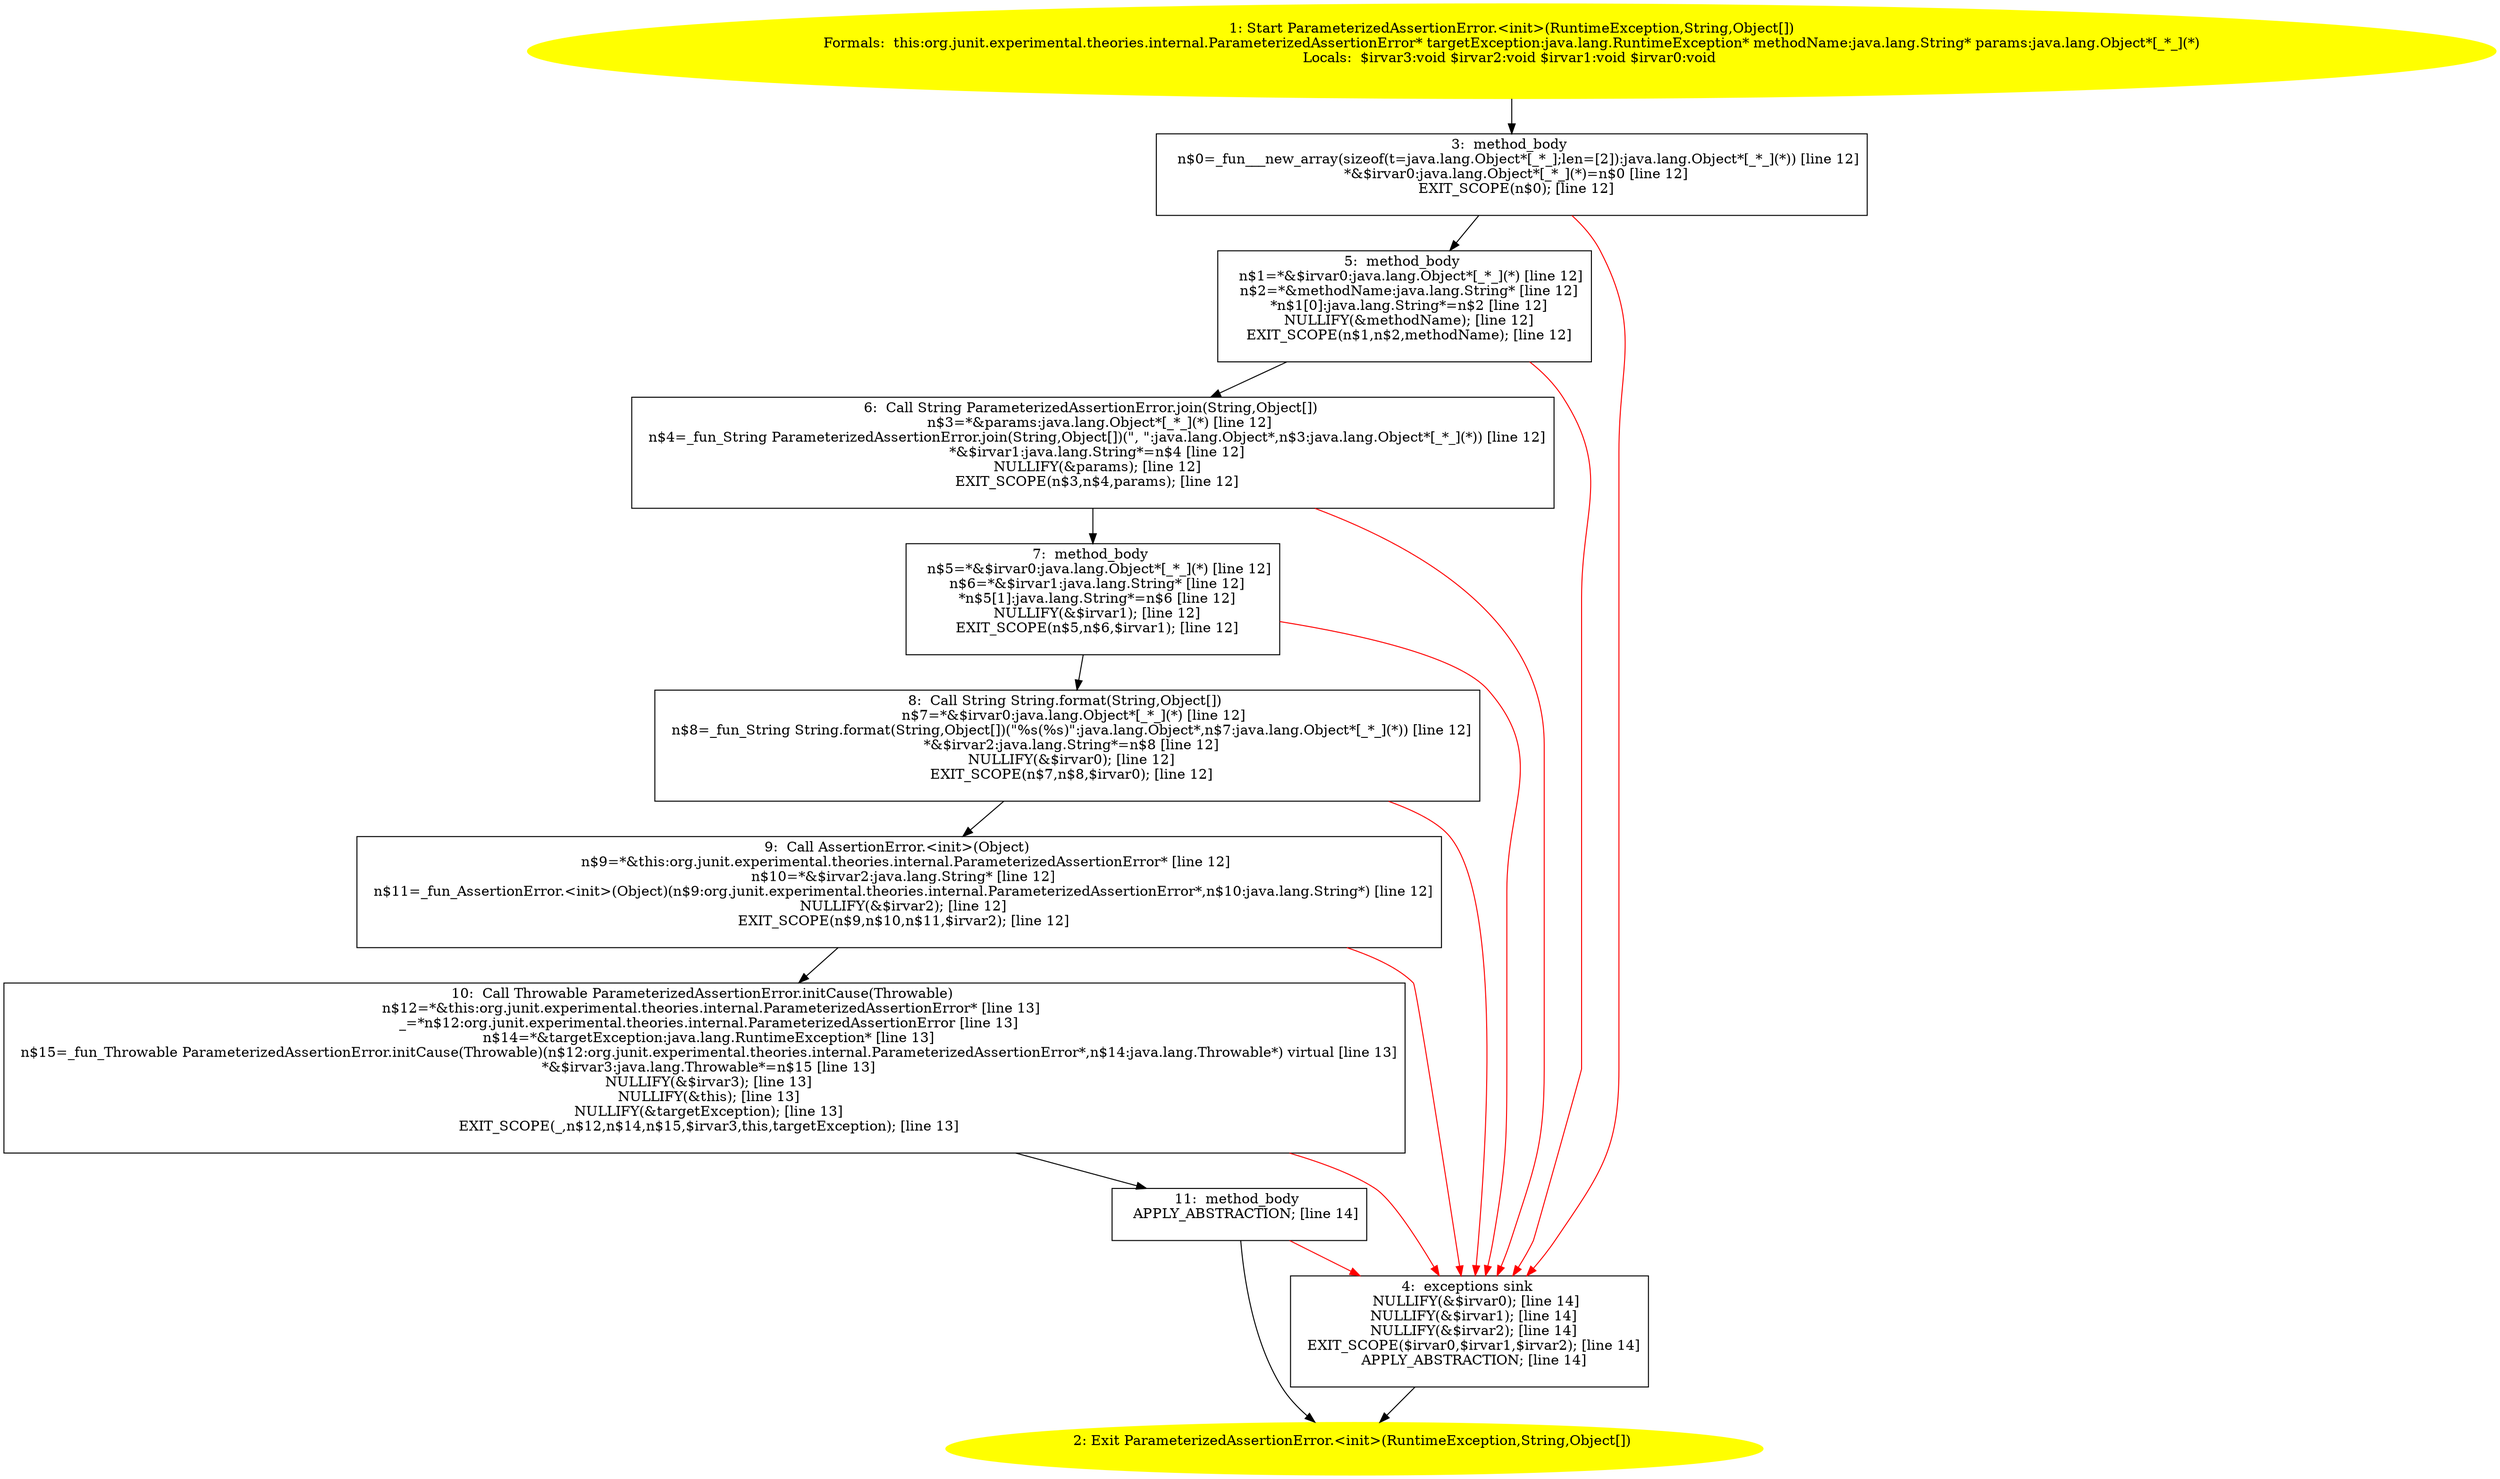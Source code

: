 /* @generated */
digraph cfg {
"org.junit.experimental.theories.internal.ParameterizedAssertionError.<init>(java.lang.RuntimeExcepti.8e0f1336f378f8944c9d64ee008d9d78_1" [label="1: Start ParameterizedAssertionError.<init>(RuntimeException,String,Object[])\nFormals:  this:org.junit.experimental.theories.internal.ParameterizedAssertionError* targetException:java.lang.RuntimeException* methodName:java.lang.String* params:java.lang.Object*[_*_](*)\nLocals:  $irvar3:void $irvar2:void $irvar1:void $irvar0:void \n  " color=yellow style=filled]
	

	 "org.junit.experimental.theories.internal.ParameterizedAssertionError.<init>(java.lang.RuntimeExcepti.8e0f1336f378f8944c9d64ee008d9d78_1" -> "org.junit.experimental.theories.internal.ParameterizedAssertionError.<init>(java.lang.RuntimeExcepti.8e0f1336f378f8944c9d64ee008d9d78_3" ;
"org.junit.experimental.theories.internal.ParameterizedAssertionError.<init>(java.lang.RuntimeExcepti.8e0f1336f378f8944c9d64ee008d9d78_2" [label="2: Exit ParameterizedAssertionError.<init>(RuntimeException,String,Object[]) \n  " color=yellow style=filled]
	

"org.junit.experimental.theories.internal.ParameterizedAssertionError.<init>(java.lang.RuntimeExcepti.8e0f1336f378f8944c9d64ee008d9d78_3" [label="3:  method_body \n   n$0=_fun___new_array(sizeof(t=java.lang.Object*[_*_];len=[2]):java.lang.Object*[_*_](*)) [line 12]\n  *&$irvar0:java.lang.Object*[_*_](*)=n$0 [line 12]\n  EXIT_SCOPE(n$0); [line 12]\n " shape="box"]
	

	 "org.junit.experimental.theories.internal.ParameterizedAssertionError.<init>(java.lang.RuntimeExcepti.8e0f1336f378f8944c9d64ee008d9d78_3" -> "org.junit.experimental.theories.internal.ParameterizedAssertionError.<init>(java.lang.RuntimeExcepti.8e0f1336f378f8944c9d64ee008d9d78_5" ;
	 "org.junit.experimental.theories.internal.ParameterizedAssertionError.<init>(java.lang.RuntimeExcepti.8e0f1336f378f8944c9d64ee008d9d78_3" -> "org.junit.experimental.theories.internal.ParameterizedAssertionError.<init>(java.lang.RuntimeExcepti.8e0f1336f378f8944c9d64ee008d9d78_4" [color="red" ];
"org.junit.experimental.theories.internal.ParameterizedAssertionError.<init>(java.lang.RuntimeExcepti.8e0f1336f378f8944c9d64ee008d9d78_4" [label="4:  exceptions sink \n   NULLIFY(&$irvar0); [line 14]\n  NULLIFY(&$irvar1); [line 14]\n  NULLIFY(&$irvar2); [line 14]\n  EXIT_SCOPE($irvar0,$irvar1,$irvar2); [line 14]\n  APPLY_ABSTRACTION; [line 14]\n " shape="box"]
	

	 "org.junit.experimental.theories.internal.ParameterizedAssertionError.<init>(java.lang.RuntimeExcepti.8e0f1336f378f8944c9d64ee008d9d78_4" -> "org.junit.experimental.theories.internal.ParameterizedAssertionError.<init>(java.lang.RuntimeExcepti.8e0f1336f378f8944c9d64ee008d9d78_2" ;
"org.junit.experimental.theories.internal.ParameterizedAssertionError.<init>(java.lang.RuntimeExcepti.8e0f1336f378f8944c9d64ee008d9d78_5" [label="5:  method_body \n   n$1=*&$irvar0:java.lang.Object*[_*_](*) [line 12]\n  n$2=*&methodName:java.lang.String* [line 12]\n  *n$1[0]:java.lang.String*=n$2 [line 12]\n  NULLIFY(&methodName); [line 12]\n  EXIT_SCOPE(n$1,n$2,methodName); [line 12]\n " shape="box"]
	

	 "org.junit.experimental.theories.internal.ParameterizedAssertionError.<init>(java.lang.RuntimeExcepti.8e0f1336f378f8944c9d64ee008d9d78_5" -> "org.junit.experimental.theories.internal.ParameterizedAssertionError.<init>(java.lang.RuntimeExcepti.8e0f1336f378f8944c9d64ee008d9d78_6" ;
	 "org.junit.experimental.theories.internal.ParameterizedAssertionError.<init>(java.lang.RuntimeExcepti.8e0f1336f378f8944c9d64ee008d9d78_5" -> "org.junit.experimental.theories.internal.ParameterizedAssertionError.<init>(java.lang.RuntimeExcepti.8e0f1336f378f8944c9d64ee008d9d78_4" [color="red" ];
"org.junit.experimental.theories.internal.ParameterizedAssertionError.<init>(java.lang.RuntimeExcepti.8e0f1336f378f8944c9d64ee008d9d78_6" [label="6:  Call String ParameterizedAssertionError.join(String,Object[]) \n   n$3=*&params:java.lang.Object*[_*_](*) [line 12]\n  n$4=_fun_String ParameterizedAssertionError.join(String,Object[])(\", \":java.lang.Object*,n$3:java.lang.Object*[_*_](*)) [line 12]\n  *&$irvar1:java.lang.String*=n$4 [line 12]\n  NULLIFY(&params); [line 12]\n  EXIT_SCOPE(n$3,n$4,params); [line 12]\n " shape="box"]
	

	 "org.junit.experimental.theories.internal.ParameterizedAssertionError.<init>(java.lang.RuntimeExcepti.8e0f1336f378f8944c9d64ee008d9d78_6" -> "org.junit.experimental.theories.internal.ParameterizedAssertionError.<init>(java.lang.RuntimeExcepti.8e0f1336f378f8944c9d64ee008d9d78_7" ;
	 "org.junit.experimental.theories.internal.ParameterizedAssertionError.<init>(java.lang.RuntimeExcepti.8e0f1336f378f8944c9d64ee008d9d78_6" -> "org.junit.experimental.theories.internal.ParameterizedAssertionError.<init>(java.lang.RuntimeExcepti.8e0f1336f378f8944c9d64ee008d9d78_4" [color="red" ];
"org.junit.experimental.theories.internal.ParameterizedAssertionError.<init>(java.lang.RuntimeExcepti.8e0f1336f378f8944c9d64ee008d9d78_7" [label="7:  method_body \n   n$5=*&$irvar0:java.lang.Object*[_*_](*) [line 12]\n  n$6=*&$irvar1:java.lang.String* [line 12]\n  *n$5[1]:java.lang.String*=n$6 [line 12]\n  NULLIFY(&$irvar1); [line 12]\n  EXIT_SCOPE(n$5,n$6,$irvar1); [line 12]\n " shape="box"]
	

	 "org.junit.experimental.theories.internal.ParameterizedAssertionError.<init>(java.lang.RuntimeExcepti.8e0f1336f378f8944c9d64ee008d9d78_7" -> "org.junit.experimental.theories.internal.ParameterizedAssertionError.<init>(java.lang.RuntimeExcepti.8e0f1336f378f8944c9d64ee008d9d78_8" ;
	 "org.junit.experimental.theories.internal.ParameterizedAssertionError.<init>(java.lang.RuntimeExcepti.8e0f1336f378f8944c9d64ee008d9d78_7" -> "org.junit.experimental.theories.internal.ParameterizedAssertionError.<init>(java.lang.RuntimeExcepti.8e0f1336f378f8944c9d64ee008d9d78_4" [color="red" ];
"org.junit.experimental.theories.internal.ParameterizedAssertionError.<init>(java.lang.RuntimeExcepti.8e0f1336f378f8944c9d64ee008d9d78_8" [label="8:  Call String String.format(String,Object[]) \n   n$7=*&$irvar0:java.lang.Object*[_*_](*) [line 12]\n  n$8=_fun_String String.format(String,Object[])(\"%s(%s)\":java.lang.Object*,n$7:java.lang.Object*[_*_](*)) [line 12]\n  *&$irvar2:java.lang.String*=n$8 [line 12]\n  NULLIFY(&$irvar0); [line 12]\n  EXIT_SCOPE(n$7,n$8,$irvar0); [line 12]\n " shape="box"]
	

	 "org.junit.experimental.theories.internal.ParameterizedAssertionError.<init>(java.lang.RuntimeExcepti.8e0f1336f378f8944c9d64ee008d9d78_8" -> "org.junit.experimental.theories.internal.ParameterizedAssertionError.<init>(java.lang.RuntimeExcepti.8e0f1336f378f8944c9d64ee008d9d78_9" ;
	 "org.junit.experimental.theories.internal.ParameterizedAssertionError.<init>(java.lang.RuntimeExcepti.8e0f1336f378f8944c9d64ee008d9d78_8" -> "org.junit.experimental.theories.internal.ParameterizedAssertionError.<init>(java.lang.RuntimeExcepti.8e0f1336f378f8944c9d64ee008d9d78_4" [color="red" ];
"org.junit.experimental.theories.internal.ParameterizedAssertionError.<init>(java.lang.RuntimeExcepti.8e0f1336f378f8944c9d64ee008d9d78_9" [label="9:  Call AssertionError.<init>(Object) \n   n$9=*&this:org.junit.experimental.theories.internal.ParameterizedAssertionError* [line 12]\n  n$10=*&$irvar2:java.lang.String* [line 12]\n  n$11=_fun_AssertionError.<init>(Object)(n$9:org.junit.experimental.theories.internal.ParameterizedAssertionError*,n$10:java.lang.String*) [line 12]\n  NULLIFY(&$irvar2); [line 12]\n  EXIT_SCOPE(n$9,n$10,n$11,$irvar2); [line 12]\n " shape="box"]
	

	 "org.junit.experimental.theories.internal.ParameterizedAssertionError.<init>(java.lang.RuntimeExcepti.8e0f1336f378f8944c9d64ee008d9d78_9" -> "org.junit.experimental.theories.internal.ParameterizedAssertionError.<init>(java.lang.RuntimeExcepti.8e0f1336f378f8944c9d64ee008d9d78_10" ;
	 "org.junit.experimental.theories.internal.ParameterizedAssertionError.<init>(java.lang.RuntimeExcepti.8e0f1336f378f8944c9d64ee008d9d78_9" -> "org.junit.experimental.theories.internal.ParameterizedAssertionError.<init>(java.lang.RuntimeExcepti.8e0f1336f378f8944c9d64ee008d9d78_4" [color="red" ];
"org.junit.experimental.theories.internal.ParameterizedAssertionError.<init>(java.lang.RuntimeExcepti.8e0f1336f378f8944c9d64ee008d9d78_10" [label="10:  Call Throwable ParameterizedAssertionError.initCause(Throwable) \n   n$12=*&this:org.junit.experimental.theories.internal.ParameterizedAssertionError* [line 13]\n  _=*n$12:org.junit.experimental.theories.internal.ParameterizedAssertionError [line 13]\n  n$14=*&targetException:java.lang.RuntimeException* [line 13]\n  n$15=_fun_Throwable ParameterizedAssertionError.initCause(Throwable)(n$12:org.junit.experimental.theories.internal.ParameterizedAssertionError*,n$14:java.lang.Throwable*) virtual [line 13]\n  *&$irvar3:java.lang.Throwable*=n$15 [line 13]\n  NULLIFY(&$irvar3); [line 13]\n  NULLIFY(&this); [line 13]\n  NULLIFY(&targetException); [line 13]\n  EXIT_SCOPE(_,n$12,n$14,n$15,$irvar3,this,targetException); [line 13]\n " shape="box"]
	

	 "org.junit.experimental.theories.internal.ParameterizedAssertionError.<init>(java.lang.RuntimeExcepti.8e0f1336f378f8944c9d64ee008d9d78_10" -> "org.junit.experimental.theories.internal.ParameterizedAssertionError.<init>(java.lang.RuntimeExcepti.8e0f1336f378f8944c9d64ee008d9d78_11" ;
	 "org.junit.experimental.theories.internal.ParameterizedAssertionError.<init>(java.lang.RuntimeExcepti.8e0f1336f378f8944c9d64ee008d9d78_10" -> "org.junit.experimental.theories.internal.ParameterizedAssertionError.<init>(java.lang.RuntimeExcepti.8e0f1336f378f8944c9d64ee008d9d78_4" [color="red" ];
"org.junit.experimental.theories.internal.ParameterizedAssertionError.<init>(java.lang.RuntimeExcepti.8e0f1336f378f8944c9d64ee008d9d78_11" [label="11:  method_body \n   APPLY_ABSTRACTION; [line 14]\n " shape="box"]
	

	 "org.junit.experimental.theories.internal.ParameterizedAssertionError.<init>(java.lang.RuntimeExcepti.8e0f1336f378f8944c9d64ee008d9d78_11" -> "org.junit.experimental.theories.internal.ParameterizedAssertionError.<init>(java.lang.RuntimeExcepti.8e0f1336f378f8944c9d64ee008d9d78_2" ;
	 "org.junit.experimental.theories.internal.ParameterizedAssertionError.<init>(java.lang.RuntimeExcepti.8e0f1336f378f8944c9d64ee008d9d78_11" -> "org.junit.experimental.theories.internal.ParameterizedAssertionError.<init>(java.lang.RuntimeExcepti.8e0f1336f378f8944c9d64ee008d9d78_4" [color="red" ];
}
